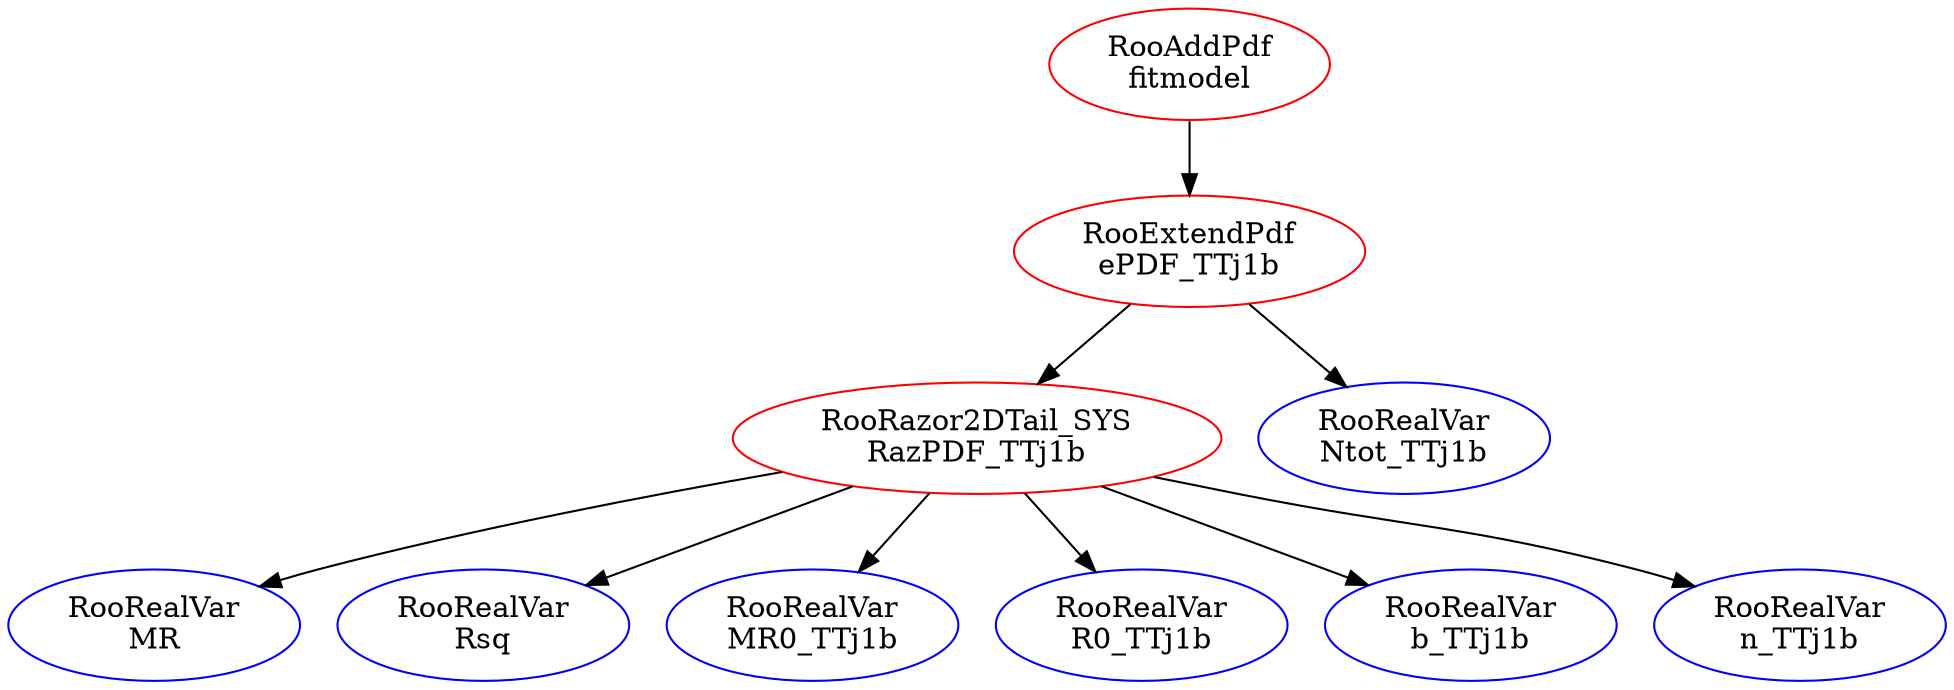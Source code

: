 digraph fitmodel{
"fitmodel" [ color=red, label="RooAddPdf
fitmodel"];
"ePDF_TTj1b" [ color=red, label="RooExtendPdf
ePDF_TTj1b"];
"RazPDF_TTj1b" [ color=red, label="RooRazor2DTail_SYS
RazPDF_TTj1b"];
"MR" [ color=blue, label="RooRealVar
MR"];
"Rsq" [ color=blue, label="RooRealVar
Rsq"];
"MR0_TTj1b" [ color=blue, label="RooRealVar
MR0_TTj1b"];
"R0_TTj1b" [ color=blue, label="RooRealVar
R0_TTj1b"];
"b_TTj1b" [ color=blue, label="RooRealVar
b_TTj1b"];
"n_TTj1b" [ color=blue, label="RooRealVar
n_TTj1b"];
"Ntot_TTj1b" [ color=blue, label="RooRealVar
Ntot_TTj1b"];
"RazPDF_TTj1b" -> "MR";
"RazPDF_TTj1b" -> "Rsq";
"RazPDF_TTj1b" -> "MR0_TTj1b";
"RazPDF_TTj1b" -> "R0_TTj1b";
"RazPDF_TTj1b" -> "b_TTj1b";
"RazPDF_TTj1b" -> "n_TTj1b";
"ePDF_TTj1b" -> "RazPDF_TTj1b";
"ePDF_TTj1b" -> "Ntot_TTj1b";
"fitmodel" -> "ePDF_TTj1b";
}

